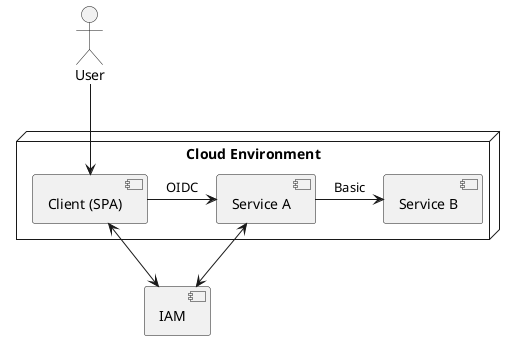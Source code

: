 @startuml

actor User as u
component [IAM] as i

node "Cloud Environment" {
    component [Client (SPA)] as c
    component [Service A] as sa
    component [Service B] as sb

    c -> sa : OIDC
    sa -> sb : Basic
}

u --> c
c <--> i
i <--> sa

@enduml
